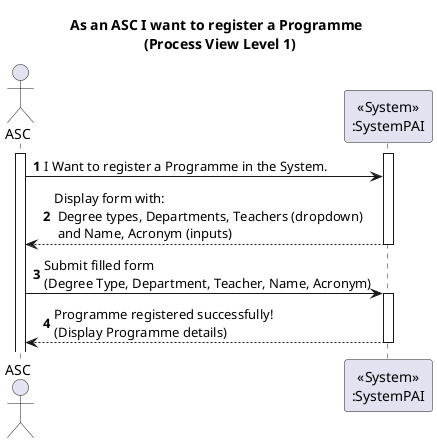 @startuml
autonumber

title As an ASC I want to register a Programme \n (Process View Level 1)

actor ASC as Admin
participant "<<System>>\n:SystemPAI" as System

activate Admin
activate System
Admin -> System  : I Want to register a Programme in the System.

System --> Admin --: Display form with: \n Degree types, Departments, Teachers (dropdown) \n and Name, Acronym (inputs)

Admin -> System  ++: Submit filled form \n(Degree Type, Department, Teacher, Name, Acronym)

System --> Admin  : Programme registered successfully! \n(Display Programme details)
deactivate System
@enduml
